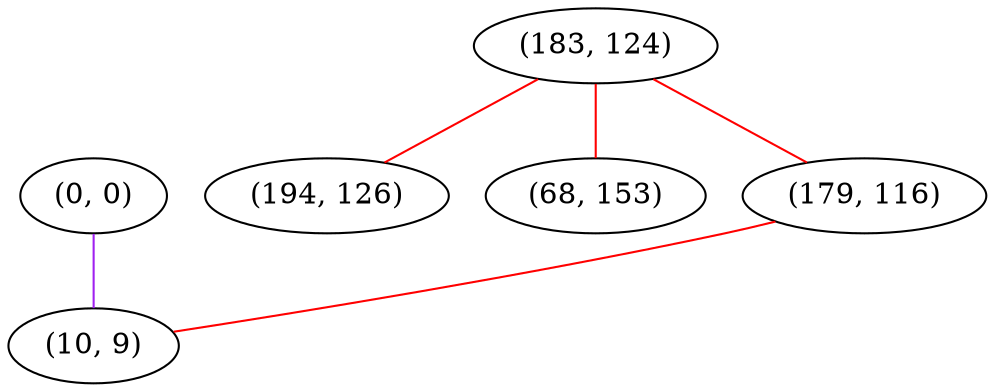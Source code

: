 graph "" {
"(0, 0)";
"(183, 124)";
"(194, 126)";
"(68, 153)";
"(179, 116)";
"(10, 9)";
"(0, 0)" -- "(10, 9)"  [color=purple, key=0, weight=4];
"(183, 124)" -- "(68, 153)"  [color=red, key=0, weight=1];
"(183, 124)" -- "(194, 126)"  [color=red, key=0, weight=1];
"(183, 124)" -- "(179, 116)"  [color=red, key=0, weight=1];
"(179, 116)" -- "(10, 9)"  [color=red, key=0, weight=1];
}
